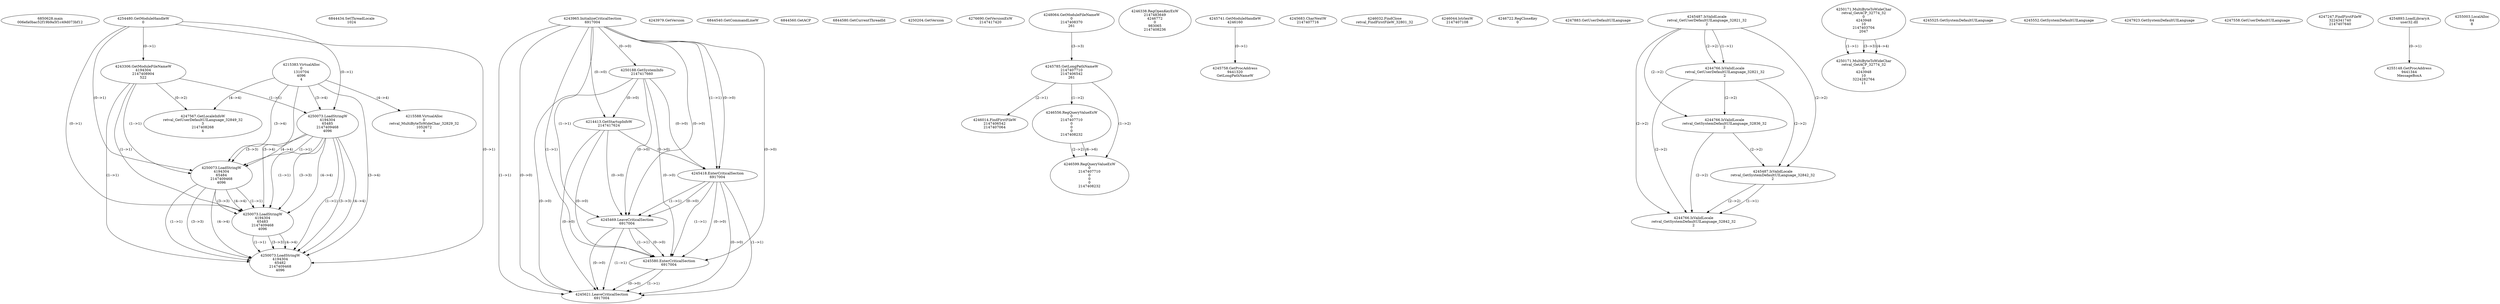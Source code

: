 // Global SCDG with merge call
digraph {
	0 [label="6850628.main
006efa0bac52f19b9a5f1c49d073bf12"]
	1 [label="4254480.GetModuleHandleW
0"]
	2 [label="6844434.SetThreadLocale
1024"]
	3 [label="4243965.InitializeCriticalSection
6917004"]
	4 [label="4243979.GetVersion
"]
	5 [label="4250188.GetSystemInfo
2147417660"]
	3 -> 5 [label="(0-->0)"]
	6 [label="6844540.GetCommandLineW
"]
	7 [label="4214413.GetStartupInfoW
2147417624"]
	3 -> 7 [label="(0-->0)"]
	5 -> 7 [label="(0-->0)"]
	8 [label="6844560.GetACP
"]
	9 [label="6844580.GetCurrentThreadId
"]
	10 [label="4250204.GetVersion
"]
	11 [label="4276690.GetVersionExW
2147417420"]
	12 [label="4243306.GetModuleFileNameW
4194304
2147408904
522"]
	1 -> 12 [label="(0-->1)"]
	13 [label="4248064.GetModuleFileNameW
0
2147408370
261"]
	14 [label="4215383.VirtualAlloc
0
1310704
4096
4"]
	15 [label="4246338.RegOpenKeyExW
2147483649
4246772
0
983065
2147408236"]
	16 [label="4245741.GetModuleHandleW
4246160"]
	17 [label="4245758.GetProcAddress
9441320
GetLongPathNameW"]
	16 -> 17 [label="(0-->1)"]
	18 [label="4245785.GetLongPathNameW
2147407710
2147406542
261"]
	13 -> 18 [label="(3-->3)"]
	19 [label="4245683.CharNextW
2147407716"]
	20 [label="4246014.FindFirstFileW
2147406542
2147407064"]
	18 -> 20 [label="(2-->1)"]
	21 [label="4246032.FindClose
retval_FindFirstFileW_32801_32"]
	22 [label="4246044.lstrlenW
2147407108"]
	23 [label="4246556.RegQueryValueExW
0
2147407710
0
0
0
2147408232"]
	18 -> 23 [label="(1-->2)"]
	24 [label="4246599.RegQueryValueExW
0
2147407710
0
0
0
2147408232"]
	18 -> 24 [label="(1-->2)"]
	23 -> 24 [label="(2-->2)"]
	23 -> 24 [label="(6-->6)"]
	25 [label="4246722.RegCloseKey
0"]
	26 [label="4247883.GetUserDefaultUILanguage
"]
	27 [label="4245418.EnterCriticalSection
6917004"]
	3 -> 27 [label="(1-->1)"]
	3 -> 27 [label="(0-->0)"]
	5 -> 27 [label="(0-->0)"]
	7 -> 27 [label="(0-->0)"]
	28 [label="4245469.LeaveCriticalSection
6917004"]
	3 -> 28 [label="(1-->1)"]
	27 -> 28 [label="(1-->1)"]
	3 -> 28 [label="(0-->0)"]
	5 -> 28 [label="(0-->0)"]
	7 -> 28 [label="(0-->0)"]
	27 -> 28 [label="(0-->0)"]
	29 [label="4245487.IsValidLocale
retval_GetUserDefaultUILanguage_32821_32
2"]
	30 [label="4250171.MultiByteToWideChar
retval_GetACP_32774_32
0
4243948
10
2147403704
2047"]
	31 [label="4215588.VirtualAlloc
0
retval_MultiByteToWideChar_32829_32
1052672
4"]
	14 -> 31 [label="(4-->4)"]
	32 [label="4250171.MultiByteToWideChar
retval_GetACP_32774_32
0
4243948
10
3224282764
11"]
	30 -> 32 [label="(1-->1)"]
	30 -> 32 [label="(3-->3)"]
	30 -> 32 [label="(4-->4)"]
	33 [label="4244766.IsValidLocale
retval_GetUserDefaultUILanguage_32821_32
2"]
	29 -> 33 [label="(1-->1)"]
	29 -> 33 [label="(2-->2)"]
	34 [label="4245525.GetSystemDefaultUILanguage
"]
	35 [label="4245552.GetSystemDefaultUILanguage
"]
	36 [label="4244766.IsValidLocale
retval_GetSystemDefaultUILanguage_32836_32
2"]
	29 -> 36 [label="(2-->2)"]
	33 -> 36 [label="(2-->2)"]
	37 [label="4245580.EnterCriticalSection
6917004"]
	3 -> 37 [label="(1-->1)"]
	27 -> 37 [label="(1-->1)"]
	28 -> 37 [label="(1-->1)"]
	3 -> 37 [label="(0-->0)"]
	5 -> 37 [label="(0-->0)"]
	7 -> 37 [label="(0-->0)"]
	27 -> 37 [label="(0-->0)"]
	28 -> 37 [label="(0-->0)"]
	38 [label="4245621.LeaveCriticalSection
6917004"]
	3 -> 38 [label="(1-->1)"]
	27 -> 38 [label="(1-->1)"]
	28 -> 38 [label="(1-->1)"]
	37 -> 38 [label="(1-->1)"]
	3 -> 38 [label="(0-->0)"]
	5 -> 38 [label="(0-->0)"]
	7 -> 38 [label="(0-->0)"]
	27 -> 38 [label="(0-->0)"]
	28 -> 38 [label="(0-->0)"]
	37 -> 38 [label="(0-->0)"]
	39 [label="4247923.GetSystemDefaultUILanguage
"]
	40 [label="4245487.IsValidLocale
retval_GetSystemDefaultUILanguage_32842_32
2"]
	29 -> 40 [label="(2-->2)"]
	33 -> 40 [label="(2-->2)"]
	36 -> 40 [label="(2-->2)"]
	41 [label="4247558.GetUserDefaultUILanguage
"]
	42 [label="4247567.GetLocaleInfoW
retval_GetUserDefaultUILanguage_32849_32
3
2147408268
4"]
	12 -> 42 [label="(0-->2)"]
	14 -> 42 [label="(4-->4)"]
	43 [label="4247247.FindFirstFileW
3224341740
2147407640"]
	44 [label="4250073.LoadStringW
4194304
65485
2147409468
4096"]
	1 -> 44 [label="(0-->1)"]
	12 -> 44 [label="(1-->1)"]
	14 -> 44 [label="(3-->4)"]
	45 [label="4250073.LoadStringW
4194304
65484
2147409468
4096"]
	1 -> 45 [label="(0-->1)"]
	12 -> 45 [label="(1-->1)"]
	44 -> 45 [label="(1-->1)"]
	44 -> 45 [label="(3-->3)"]
	14 -> 45 [label="(3-->4)"]
	44 -> 45 [label="(4-->4)"]
	46 [label="4250073.LoadStringW
4194304
65483
2147409468
4096"]
	1 -> 46 [label="(0-->1)"]
	12 -> 46 [label="(1-->1)"]
	44 -> 46 [label="(1-->1)"]
	45 -> 46 [label="(1-->1)"]
	44 -> 46 [label="(3-->3)"]
	45 -> 46 [label="(3-->3)"]
	14 -> 46 [label="(3-->4)"]
	44 -> 46 [label="(4-->4)"]
	45 -> 46 [label="(4-->4)"]
	47 [label="4250073.LoadStringW
4194304
65482
2147409468
4096"]
	1 -> 47 [label="(0-->1)"]
	12 -> 47 [label="(1-->1)"]
	44 -> 47 [label="(1-->1)"]
	45 -> 47 [label="(1-->1)"]
	46 -> 47 [label="(1-->1)"]
	44 -> 47 [label="(3-->3)"]
	45 -> 47 [label="(3-->3)"]
	46 -> 47 [label="(3-->3)"]
	14 -> 47 [label="(3-->4)"]
	44 -> 47 [label="(4-->4)"]
	45 -> 47 [label="(4-->4)"]
	46 -> 47 [label="(4-->4)"]
	48 [label="4254893.LoadLibraryA
user32.dll"]
	49 [label="4255003.LocalAlloc
64
8"]
	50 [label="4255148.GetProcAddress
9441344
MessageBoxA"]
	48 -> 50 [label="(0-->1)"]
	51 [label="4244766.IsValidLocale
retval_GetSystemDefaultUILanguage_32842_32
2"]
	40 -> 51 [label="(1-->1)"]
	29 -> 51 [label="(2-->2)"]
	33 -> 51 [label="(2-->2)"]
	36 -> 51 [label="(2-->2)"]
	40 -> 51 [label="(2-->2)"]
}
